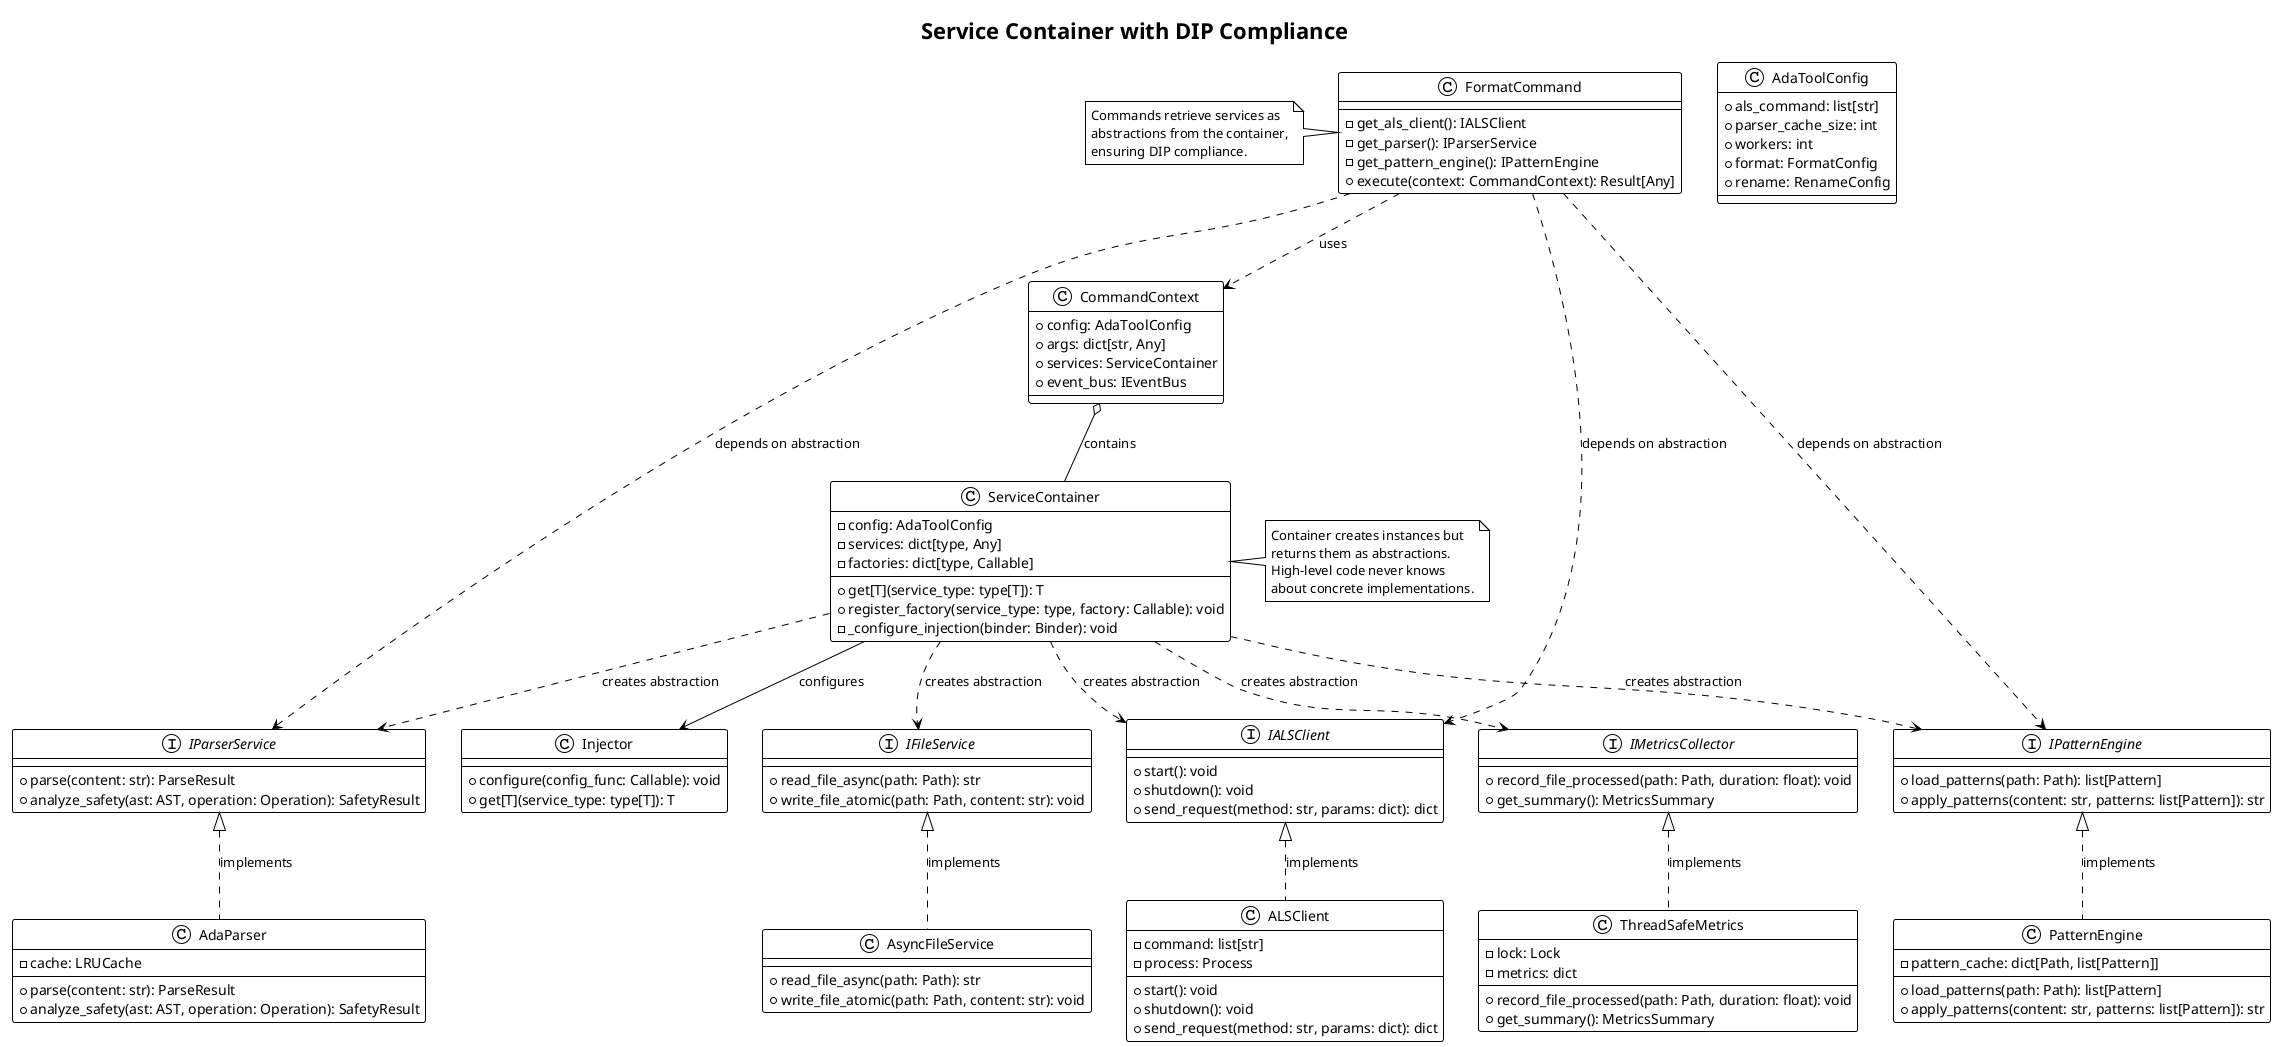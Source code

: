 @startuml service-container-dip
!theme plain
title Service Container with DIP Compliance

' Service interfaces (abstractions)
interface IALSClient {
  + start(): void
  + shutdown(): void
  + send_request(method: str, params: dict): dict
}

interface IParserService {
  + parse(content: str): ParseResult
  + analyze_safety(ast: AST, operation: Operation): SafetyResult
}

interface IPatternEngine {
  + load_patterns(path: Path): list[Pattern]
  + apply_patterns(content: str, patterns: list[Pattern]): str
}

interface IFileService {
  + read_file_async(path: Path): str
  + write_file_atomic(path: Path, content: str): void
}

interface IMetricsCollector {
  + record_file_processed(path: Path, duration: float): void
  + get_summary(): MetricsSummary
}

' Service Container
class ServiceContainer {
  - config: AdaToolConfig
  - services: dict[type, Any]
  - factories: dict[type, Callable]
  + get[T](service_type: type[T]): T
  + register_factory(service_type: type, factory: Callable): void
  - _configure_injection(binder: Binder): void
}

' Configuration
class AdaToolConfig {
  + als_command: list[str]
  + parser_cache_size: int
  + workers: int
  + format: FormatConfig
  + rename: RenameConfig
}

' Concrete implementations
class ALSClient {
  - command: list[str]
  - process: Process
  + start(): void
  + shutdown(): void
  + send_request(method: str, params: dict): dict
}

class AdaParser {
  - cache: LRUCache
  + parse(content: str): ParseResult
  + analyze_safety(ast: AST, operation: Operation): SafetyResult
}

class PatternEngine {
  - pattern_cache: dict[Path, list[Pattern]]
  + load_patterns(path: Path): list[Pattern]
  + apply_patterns(content: str, patterns: list[Pattern]): str
}

class AsyncFileService {
  + read_file_async(path: Path): str
  + write_file_atomic(path: Path, content: str): void
}

class ThreadSafeMetrics {
  - lock: Lock
  - metrics: dict
  + record_file_processed(path: Path, duration: float): void
  + get_summary(): MetricsSummary
}

' Command Context uses abstractions
class CommandContext {
  + config: AdaToolConfig
  + args: dict[str, Any]
  + services: ServiceContainer
  + event_bus: IEventBus
}

' Commands depend on context and abstractions
class FormatCommand {
  - get_als_client(): IALSClient
  - get_parser(): IParserService
  - get_pattern_engine(): IPatternEngine
  + execute(context: CommandContext): Result[Any]
}

' Dependency injection
class Injector {
  + configure(config_func: Callable): void
  + get[T](service_type: type[T]): T
}

' Relationships - DIP compliant
ServiceContainer ..> IALSClient : creates abstraction
ServiceContainer ..> IParserService : creates abstraction
ServiceContainer ..> IPatternEngine : creates abstraction
ServiceContainer ..> IFileService : creates abstraction
ServiceContainer ..> IMetricsCollector : creates abstraction

IALSClient <|.. ALSClient : implements
IParserService <|.. AdaParser : implements
IPatternEngine <|.. PatternEngine : implements
IFileService <|.. AsyncFileService : implements
IMetricsCollector <|.. ThreadSafeMetrics : implements

CommandContext o-- ServiceContainer : contains
FormatCommand ..> CommandContext : uses
FormatCommand ..> IALSClient : depends on abstraction
FormatCommand ..> IParserService : depends on abstraction
FormatCommand ..> IPatternEngine : depends on abstraction

ServiceContainer --> Injector : configures

note right of ServiceContainer
  Container creates instances but
  returns them as abstractions.
  High-level code never knows
  about concrete implementations.
end note

note left of FormatCommand
  Commands retrieve services as
  abstractions from the container,
  ensuring DIP compliance.
end note

@enduml